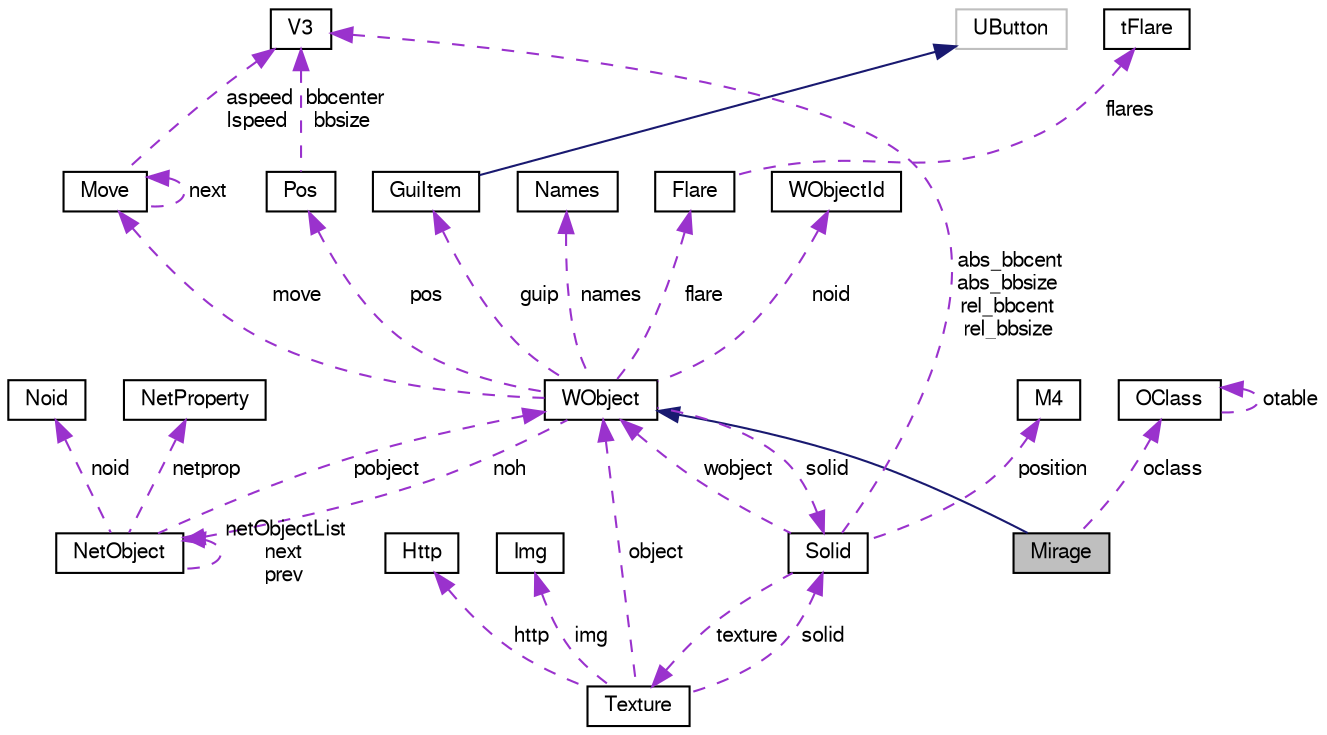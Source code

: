 digraph "Mirage"
{
 // LATEX_PDF_SIZE
  bgcolor="transparent";
  edge [fontname="FreeSans",fontsize="10",labelfontname="FreeSans",labelfontsize="10"];
  node [fontname="FreeSans",fontsize="10",shape=record];
  Node1 [label="Mirage",height=0.2,width=0.4,color="black", fillcolor="grey75", style="filled", fontcolor="black",tooltip="Mirage class."];
  Node2 -> Node1 [dir="back",color="midnightblue",fontsize="10",style="solid",fontname="FreeSans"];
  Node2 [label="WObject",height=0.2,width=0.4,color="black",URL="$a02108.html",tooltip="WObject Class."];
  Node3 -> Node2 [dir="back",color="darkorchid3",fontsize="10",style="dashed",label=" move" ,fontname="FreeSans"];
  Node3 [label="Move",height=0.2,width=0.4,color="black",URL="$a02104.html",tooltip="Move struct."];
  Node3 -> Node3 [dir="back",color="darkorchid3",fontsize="10",style="dashed",label=" next" ,fontname="FreeSans"];
  Node4 -> Node3 [dir="back",color="darkorchid3",fontsize="10",style="dashed",label=" aspeed\nlspeed" ,fontname="FreeSans"];
  Node4 [label="V3",height=0.2,width=0.4,color="black",URL="$a01436.html",tooltip=" "];
  Node5 -> Node2 [dir="back",color="darkorchid3",fontsize="10",style="dashed",label=" names" ,fontname="FreeSans"];
  Node5 [label="Names",height=0.2,width=0.4,color="black",URL="$a02096.html",tooltip="Names struct."];
  Node6 -> Node2 [dir="back",color="darkorchid3",fontsize="10",style="dashed",label=" noid" ,fontname="FreeSans"];
  Node6 [label="WObjectId",height=0.2,width=0.4,color="black",URL="$a02092.html",tooltip="WObjectId Class."];
  Node7 -> Node2 [dir="back",color="darkorchid3",fontsize="10",style="dashed",label=" noh" ,fontname="FreeSans"];
  Node7 [label="NetObject",height=0.2,width=0.4,color="black",URL="$a02116.html",tooltip="NetObject class."];
  Node7 -> Node7 [dir="back",color="darkorchid3",fontsize="10",style="dashed",label=" netObjectList\nnext\nprev" ,fontname="FreeSans"];
  Node8 -> Node7 [dir="back",color="darkorchid3",fontsize="10",style="dashed",label=" netprop" ,fontname="FreeSans"];
  Node8 [label="NetProperty",height=0.2,width=0.4,color="black",URL="$a02120.html",tooltip="NetProperty class."];
  Node9 -> Node7 [dir="back",color="darkorchid3",fontsize="10",style="dashed",label=" noid" ,fontname="FreeSans"];
  Node9 [label="Noid",height=0.2,width=0.4,color="black",URL="$a02124.html",tooltip="Noid class."];
  Node2 -> Node7 [dir="back",color="darkorchid3",fontsize="10",style="dashed",label=" pobject" ,fontname="FreeSans"];
  Node10 -> Node2 [dir="back",color="darkorchid3",fontsize="10",style="dashed",label=" solid" ,fontname="FreeSans"];
  Node10 [label="Solid",height=0.2,width=0.4,color="black",URL="$a02252.html",tooltip="Solid class."];
  Node11 -> Node10 [dir="back",color="darkorchid3",fontsize="10",style="dashed",label=" texture" ,fontname="FreeSans"];
  Node11 [label="Texture",height=0.2,width=0.4,color="black",URL="$a02332.html",tooltip="Texture class describes a texture entry in the memory cache."];
  Node12 -> Node11 [dir="back",color="darkorchid3",fontsize="10",style="dashed",label=" http" ,fontname="FreeSans"];
  Node12 [label="Http",height=0.2,width=0.4,color="black",URL="$a01424.html",tooltip="Http Class I/O methods."];
  Node10 -> Node11 [dir="back",color="darkorchid3",fontsize="10",style="dashed",label=" solid" ,fontname="FreeSans"];
  Node2 -> Node11 [dir="back",color="darkorchid3",fontsize="10",style="dashed",label=" object" ,fontname="FreeSans"];
  Node13 -> Node11 [dir="back",color="darkorchid3",fontsize="10",style="dashed",label=" img" ,fontname="FreeSans"];
  Node13 [label="Img",height=0.2,width=0.4,color="black",URL="$a02316.html",tooltip="Img class."];
  Node14 -> Node10 [dir="back",color="darkorchid3",fontsize="10",style="dashed",label=" position" ,fontname="FreeSans"];
  Node14 [label="M4",height=0.2,width=0.4,color="black",URL="$a01428.html",tooltip=" "];
  Node4 -> Node10 [dir="back",color="darkorchid3",fontsize="10",style="dashed",label=" abs_bbcent\nabs_bbsize\nrel_bbcent\nrel_bbsize" ,fontname="FreeSans"];
  Node2 -> Node10 [dir="back",color="darkorchid3",fontsize="10",style="dashed",label=" wobject" ,fontname="FreeSans"];
  Node15 -> Node2 [dir="back",color="darkorchid3",fontsize="10",style="dashed",label=" guip" ,fontname="FreeSans"];
  Node15 [label="GuiItem",height=0.2,width=0.4,color="black",URL="$a01572.html",tooltip="GuiItem Class."];
  Node16 -> Node15 [dir="back",color="midnightblue",fontsize="10",style="solid",fontname="FreeSans"];
  Node16 [label="UButton",height=0.2,width=0.4,color="grey75",tooltip=" "];
  Node17 -> Node2 [dir="back",color="darkorchid3",fontsize="10",style="dashed",label=" flare" ,fontname="FreeSans"];
  Node17 [label="Flare",height=0.2,width=0.4,color="black",URL="$a02224.html",tooltip="Flare class."];
  Node18 -> Node17 [dir="back",color="darkorchid3",fontsize="10",style="dashed",label=" flares" ,fontname="FreeSans"];
  Node18 [label="tFlare",height=0.2,width=0.4,color="black",URL="$a02220.html",tooltip=" "];
  Node19 -> Node2 [dir="back",color="darkorchid3",fontsize="10",style="dashed",label=" pos" ,fontname="FreeSans"];
  Node19 [label="Pos",height=0.2,width=0.4,color="black",URL="$a02100.html",tooltip="Pos struct."];
  Node4 -> Node19 [dir="back",color="darkorchid3",fontsize="10",style="dashed",label=" bbcenter\nbbsize" ,fontname="FreeSans"];
  Node20 -> Node1 [dir="back",color="darkorchid3",fontsize="10",style="dashed",label=" oclass" ,fontname="FreeSans"];
  Node20 [label="OClass",height=0.2,width=0.4,color="black",URL="$a01892.html",tooltip="OClass Class."];
  Node20 -> Node20 [dir="back",color="darkorchid3",fontsize="10",style="dashed",label=" otable" ,fontname="FreeSans"];
}
